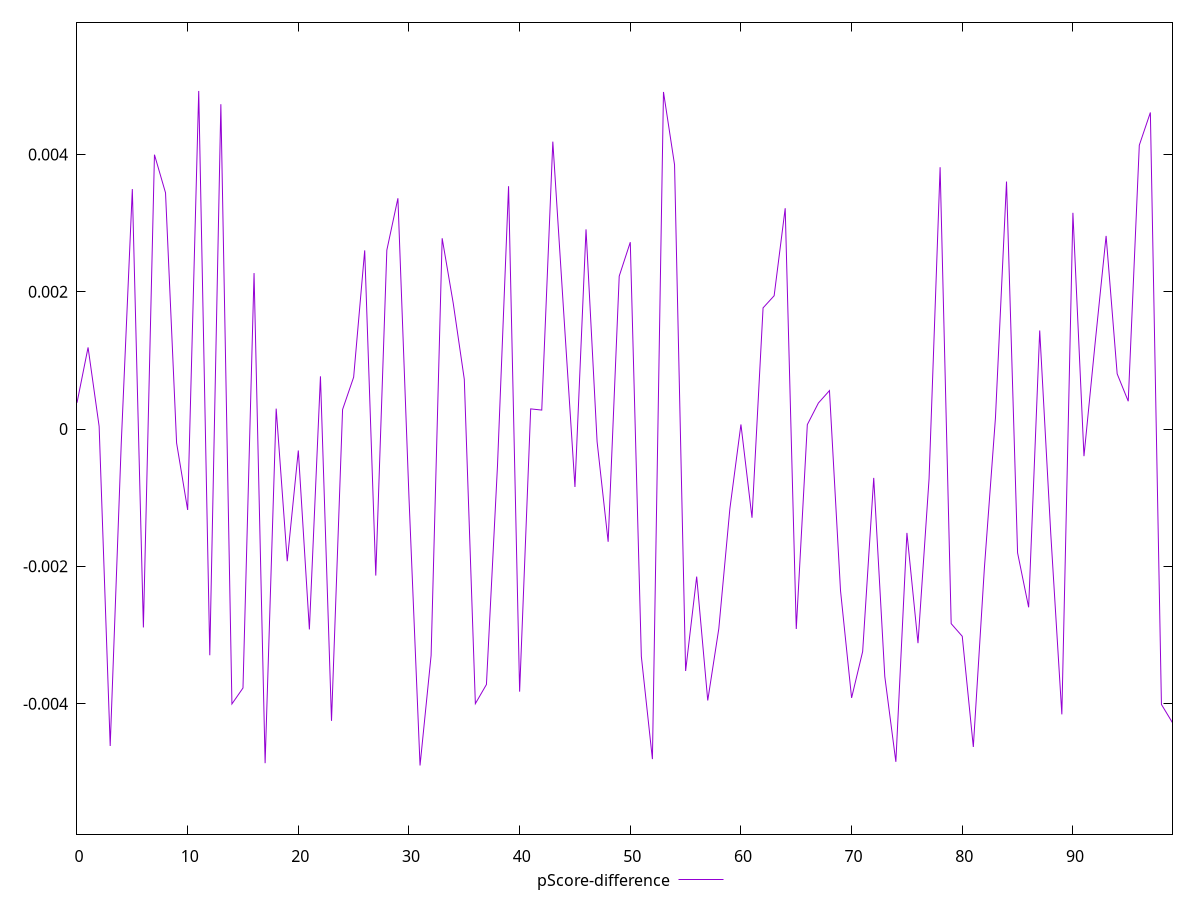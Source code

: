 reset

$pScoreDifference <<EOF
0 0.0003833430961995843
1 0.0011893257851292027
2 0.00003981288216609036
3 -0.004616644759741717
4 -0.00020433189551168074
5 0.003496260587717348
6 -0.0028905676478540726
7 0.003997310390583986
8 0.00344186099357513
9 -0.0002022662243961748
10 -0.0011785112355905958
11 0.004926090772660853
12 -0.003294921282771701
13 0.004732629702020541
14 -0.004004551052564767
15 -0.0037723054750521956
16 0.002272357922888324
17 -0.004867446074100057
18 0.0002979250386666299
19 -0.0019251772322672611
20 -0.00031190380667156514
21 -0.0029194722918654374
22 0.0007684032058193346
23 -0.0042505893348807056
24 0.00028448484052173706
25 0.0007555952408515761
26 0.0026031492332881934
27 -0.002134279627405755
28 0.0026065316721338716
29 0.0033624443787284852
30 -0.0009929907629123158
31 -0.004901248970252542
32 -0.003298437748640193
33 0.002779583282438991
34 0.0018330211689465692
35 0.0007252275939248487
36 -0.00400037410843912
37 -0.0037215539132824382
38 -0.0005310586017102659
39 0.003538443626624345
40 -0.0038253730511216277
41 0.00029400989075129
42 0.0002767295176567819
43 0.004187473634063188
44 0.0016568182709861268
45 -0.0008438637819577974
46 0.002909578696269177
47 -0.0001833533530850237
48 -0.0016422060991370113
49 0.002227733322844372
50 0.002722435922155486
51 -0.003313312551099179
52 -0.0048082598963292145
53 0.004911138962650441
54 0.0038513745945564226
55 -0.0035242766669060788
56 -0.002149590034992377
57 -0.0039542307859294495
58 -0.0029074167804724604
59 -0.0011609515043322638
60 0.00006743277190590646
61 -0.0012921128689697414
62 0.0017658725000507976
63 0.0019423020315986195
64 0.0032171696783886775
65 -0.002912454299003997
66 0.00006489123941719882
67 0.00037960285364962987
68 0.0005602368170467345
69 -0.0023556869666923053
70 -0.003916500804894418
71 -0.0032403700186426354
72 -0.0007113049222491341
73 -0.0036046820455359896
74 -0.004847881238061694
75 -0.001512584758619151
76 -0.003118881702962817
77 -0.0007259485023898837
78 0.0038144278941303345
79 -0.002835065097901393
80 -0.0030190940832433705
81 -0.00463129482133047
82 -0.0020258580642282253
83 0.00016176383919919157
84 0.003605586253365489
85 -0.0018030909752838054
86 -0.002596756077538745
87 0.0014359496158899213
88 -0.0015268786708788062
89 -0.004156325480984768
90 0.0031502873086535765
91 -0.00039494187615568555
92 0.0012393873201478889
93 0.002814108286221806
94 0.0008046738245119645
95 0.0004054394059094593
96 0.004135265282731837
97 0.004612384773550091
98 -0.004011905701712282
99 -0.004278519177347229
EOF

set key outside below
set xrange [0:99]
set yrange [-0.005901248970252542:0.005926090772660853]
set trange [-0.005901248970252542:0.005926090772660853]
set terminal svg size 640, 500 enhanced background rgb 'white'
set output "report_00015_2021-02-09T16-11-33.973Z/first-cpu-idle/samples/pages/pScore-difference/values.svg"

plot $pScoreDifference title "pScore-difference" with line

reset

